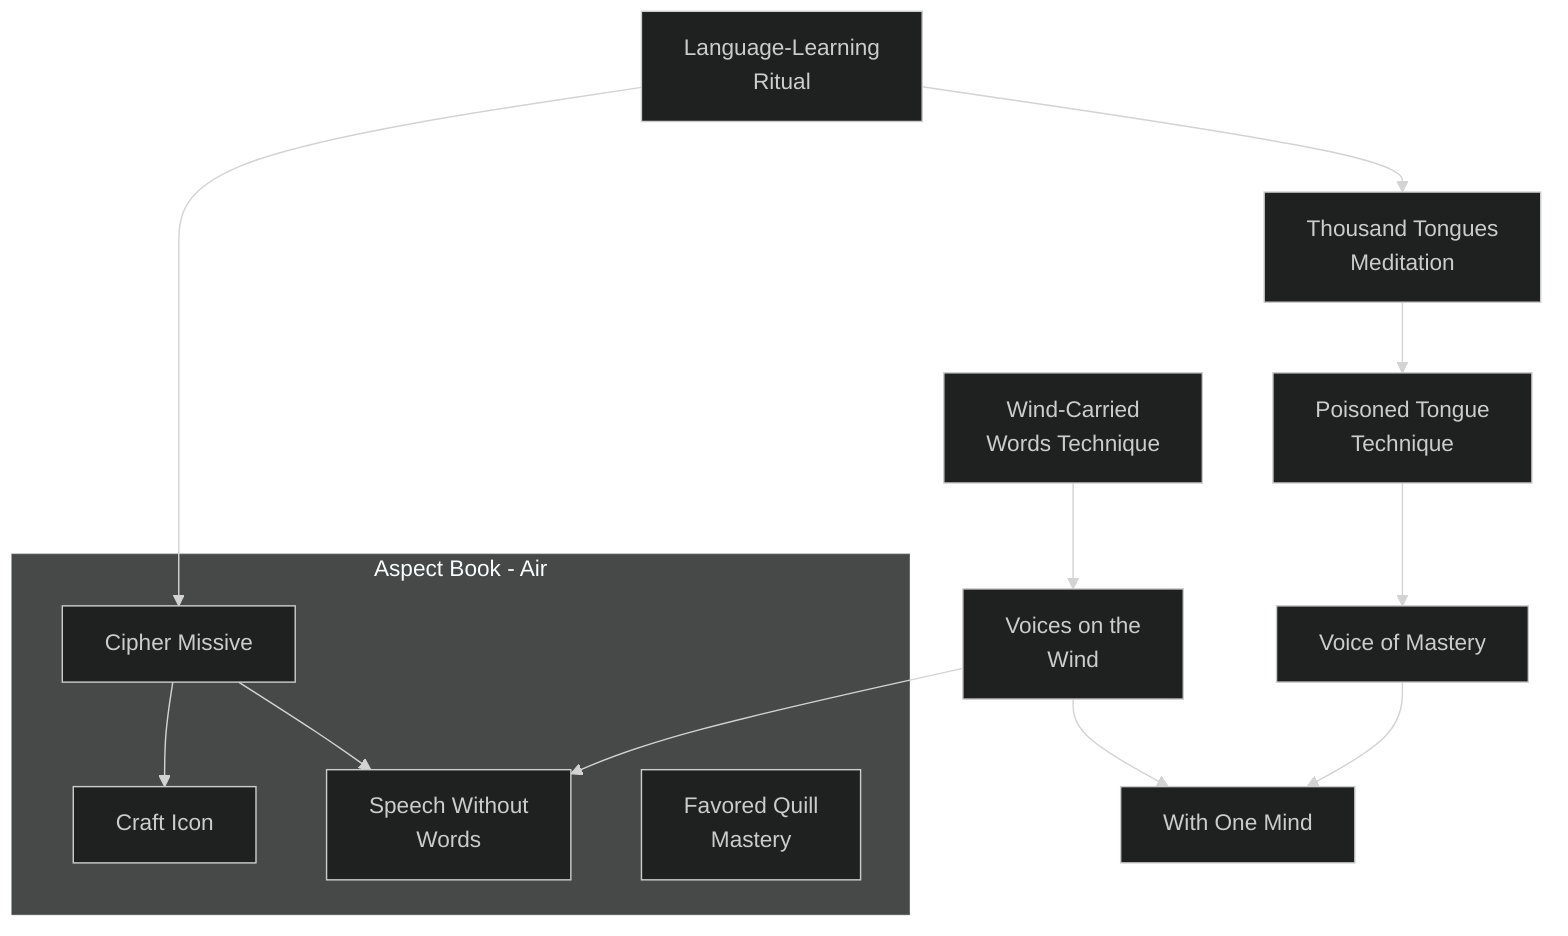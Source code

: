 ---
config:
  theme: dark
---
flowchart TD

    language_learning_ritual[Language-Learning<br>Ritual]
    click language_learning_ritual callback "
        Language-Learning<br>Ritual<br>
        <br>
        Cost: 5 motes, 1 Willpower<br>
        Duration: One week<br>
        Type: Simple<br>
        Minimum Linguistics: 2<br>
        Minimum Essence: 1<br>
        Prerequisite Charms: None<br>
        <br>
        Dragon-Blooded embarking on diplomatic missions
        often invoke this Charm. By spending an hour meditating
        and listening to a native speak the language to be learned,
        the Exalt absorbs the knowledge of the language into her
        mind. The character needs some sort of focus to meditate
        on, usually a cultural object related to or a book written in
        the language to be learned. For the Charm's duration, the
        Dragon-Blooded is completely fluent and naturally conversant
        in the language, without even a trace of an accent.
        The character may also read and write the language. Once
        the duration expires, the knowledge fades immediately.
        "

    thousand_tongues_meditation[Thousand Tongues<br>Meditation]
    language_learning_ritual --> thousand_tongues_meditation
    click thousand_tongues_meditation callback "
        Thousand Tongues<br>Meditation<br>
        <br>
        Cost: 4 motes<br>
        Duration: One scene<br>
        Type: Simple<br>
        Minimum Linguistics: 3<br>
        Minimum Essence: 2<br>
        Prerequisite Charms: Language-Learning Ritual<br>
        <br>
        The far-ranging colonial interests of the Dragon-
        Blooded combine with the Air-aspected Exalt's close
        affinity with communication to make this Charm a
        common one.<br>
        The character speaking in tongues can easily speak
        and understand any spoken language for the duration of
        the Charm. If speaking to beings each speaking a different
        language, the character can understand them all, and they
        can all understand the character — but they will still be
        unable to understand each other. The maximum number
        of beings that an Exalted may speak in tongues to at once
        is equal to the character's permanent Essence.<br>
        This Charm just allows the most basic of communication-
        the equivalent of baby or pidgin speech. Any sort
        of social or communicative actions attempted by the
        character are at -4 to her dice pools. Each point of
        permanent Essence that the Dragon-Blood possesses over the
        minimum requirement reduces this penalty by -1.
        This Charm only works on actual speech. Sign language
        cannot be understood through the use of the
        Thousand Tongues Meditation.
        "

    poisoned_tongue_technique[Poisoned Tongue<br>Technique]
    thousand_tongues_meditation --> poisoned_tongue_technique
    click poisoned_tongue_technique callback "
        Poisoned Tongue Technique<br>
        <br>
        Cost: 2 motes, 1 Willpower<br>
        Duration: Concentration<br>
        Type: Simple<br>
        Minimum Linguistics: 3<br>
        Minimum Essence: 3<br>
        Prerequisite Charms: Thousand Tongues Meditation<br>
        <br>
        This Charm allows an Exalted to &quot;hijack&quot; another's
        conversation. The effect is subtle, but it can be deadly if
        applied correctly. The Exalt must be able to hear the
        conversation to twist it, but need not actually be present.
        Eavesdropping through Charms such as Voices on the
        Wind is perfectly permissible, but the range of this
        Charm cannot be extended past 100 feet x the Exalt's
        permanent Essence.<br>
        To twist a conversation, the character's player must
        roll Manipulation + Linguistics. The number of successes
        indicates the degree to which the Dragon-Blooded can
        twist the conversation. A single success would allow her to
        send someone away from a conversation confused, aroused
        or with a sour taste in his mouth. Three or more successes
        are enough to make a speaker seem heroic, amorous,
        ruthless or offensive. Five successes allow the Dragon-Blood
        to completely hijack the conversation, changing or
        amending anything said by any party.<br>
        The participants in the conversation each get a reflexive
        Wits + Perception roll at a roll to notice the use of
        this Charm. The difficulty of the roll is the Essence of the
        Exalt using this Charm. If this roll fails, the character
        doesn't realize that what he means to say and what he's
        actually saying doesn't match and has no way of knowing
        the conversation was altered. If the roll succeeds, he
        realizes the conversation is being manipulated and can
        indicate this through nonverbal means (normally a chop-
        ping motion at one's own throat). Use of this Charm in a
        criminal fashion is a serious offense in the Realm and can
        bring with it a death sentence.
        "

    voice_of_mastery[Voice of Mastery]
    poisoned_tongue_technique --> voice_of_mastery
    click voice_of_mastery callback "
        Voice of Mastery<br>
        <br>
        Cost: 5+ motes, 1 Willpower<br>
        Duration: One scene<br>
        Type: Simple<br>
        Minimum Linguistics: 4<br>
        Minimum Essence: 3<br>
        Prerequisite Charms: Poisoned Tongue Technique<br>
        <br>
        With more complete mastery of the Air element, the
        Dragon-Blooded can use this Charm to enhance the effect
        of his spoken words. His words seem to resonate with
        listeners, seeming more persuasive, threatening, seductive
        - whatever the Dragon-Blood wishes.<br>
        For the duration of this Charm, the character may add
        his Essence dice to his dice pool for any interaction involving
        speech, whether it is seduction, persuasion or intimidation.
        The Charm normally affects only one listener. Each additional
        mote doubles the number of people affected by the
        Charm. The character must be able to speak the targets
        language, either naturally or through the use of Charms.
        "

    wind_carried_words_technique[Wind-Carried<br>Words Technique]
    click wind_carried_words_technique callback "
        Wind-Carried Words Technique<br>
        <br>
        Cost: 1 mote per sentence, plus distance<br>
        Duration: Instant<br>
        Type: Simple<br>
        Minimum Linguistics: 3<br>
        Minimum Essence: 2<br>
        Prerequisite Charms: None<br>
        The wind carries many things, and sound can be one
        of them. A Terrestrial Exalted can set his words on the
        currents of the wind, sending them through the air to the
        ear of the one he wishes to hear his message.
        For the base Essence cost, a character may send one
        single sentence to the ear of any other person in range. The
        character does not actually have to speak what he wishes
        to say out loud, but he does at least have to vaguely mouth
        the words he wishes to send.<br>
        The difficulty of sending words on the wind increases
        over distance. The further away a character wants to send
        a message, the more difficult the Charm becomes. For a
        single mote of Essence, a character can send a single
        sentence to roughly 100 feet away. This distance is modified
        by the permanent Essence of the character and by the
        expenditure of additional motes of Essence. Multiply the
        100-foot range by the character's permanent Essence score.
        In addition, by doubling the amount of Essence spent on
        the Charm, this modified base range can be increased by a
        factor of 10. An Air-aspected Dynast with an Essence of 4
        could send a single sentence 400 feet for 1 mote, 4,000 feet
        for 2 motes, 40,000 feet for 3 motes and so on.
        The sending character must have a general sense of
        the target's direction, but need not see her. This Charm
        has become essential to the Realm's military operations, as
        it gives the Terrestrial Exalted the ability to communicate
        quickly over long distances on the battlefield. Most Dragon
        Blooded of military inclination know the Charm.
        "

    voices_on_the_wind[Voices on the<br>Wind]
    wind_carried_words_technique --> voices_on_the_wind
    click voices_on_the_wind callback "
        Voices on the Wind<br>
        <br>
        Cost: 3 motes, plus distance<br>
        Duration: One minute<br>
        Type: Simple<br>
        Minimum Linguistics: 4<br>
        Minimum Essence: 3<br>
        Prerequisite Charms: Wind-Carried Words Technique<br>
        <br>
        Speech requires breath, the very air of life. Some
        Dynasts of Air can extend their senses through the air and
        so listen to what people far from them say. The further
        away a character wants to eavesdrop, the more expensive
        the Charm becomes. For the basic cost, an Air-aspected
        Dragon-Blood can clearly hear normal speech from 100
        feet away. The character also gets a general sense of the
        target's direction (assuming he doesn't know already). As
        with the Wind-Carried Words Technique, the cost of
        using this Charm increases over distance. The further
        away a character wants to eavesdrop, the more expensive
        the Charm becomes. For a single mote of Essence, a
        character can listen in on speech roughly 100 feet away.
        This distance is modified by the permanent Essence of the
        character and by the expenditure of additional motes of
        Essence. Multiply the 100-foot range by the character's
        permanent Essence score. In addition, by doubling the
        amount of Essence spent on the Charm, this modified base
        range can be increased by a factor of 10.<br>
        This Charm has some limitations. The character must
        specify a single person he wants to spy upon: He cannot, for
        instance, declare that he will &quot;listen for people plotting
        against me.&quot; At most, he can make a list of suspected
        enemies and eavesdrop on them one by one. The character
        also cannot hear anything spoken in an airtight chamber.
        Many of the powerful Dynasts build such chambers for
        their privy councils, specifically to defeat this Charm.
        Finally, listening to a person from so far away demands
        total concentration — the character cannot perform any
        other action while listening to Voices on the Wind.
        "

    with_one_mind[With One Mind]
    voices_on_the_wind --> with_one_mind
    voice_of_mastery --> with_one_mind
    click with_one_mind callback "
        With One Mind<br>
        <br>
        Cost: 2 motes per dot of increase<br>
        Duration: One scene<br>
        Type: Simple<br>
        Minimum Linguistics: 5<br>
        Minimum Essence: 2<br>
        Prerequisite Charms: Voices on the Wind, Voice of Mastery<br>
        <br>
        A Dynast of Air can enable a group of people to know
        each other's surface thoughts. What one sees, all the others
        see as well. Her tactical decisions are an open book to her
        allies. As a result, a group that fights using With One Mind
        displays uncanny coordination. They trade off opponents
        without a hitch; one fighter parries a blow aimed at
        another; an enemy seen by one cannot hide from any.<br>
        For each mote that the Dragon-Blooded character
        spends, the recipients gain one dot each of Wits, Perception
        and Melee, up to the Dragon-Blooded character's own
        Linguistics rating. In addition, any of the linked characters
        can parry or abort to parry an attack against any other
        character in the group, provided he is close enough to
        plausibly do so. If multiple characters parry a given attack,
        subtract all their successes from the attack roll.<br>
        The initiating character can link as many people
        using With One Mind as she has dots of Essence, but all
        those linked must have the same level of linkage, and the
        Exalt must pay to enhance each of them. The linked
        group must include the character herself, and there is no
        benefit to be gained from using this Charm unless at least
        two people are linked with it. Dynasts typically use this
        Charm to magnify the fighting prowess of their bodyguards
        or minions.<br>
        Characters linked by this Charm must have trained
        together for at least a week. They must spend a turn on
        a shared breathing exercise and war-shout to initiate
        the link. The characters must also stay within 50 feet x
        highest Essence of the participants of one another. If
        any character moves beyond that range, the link breaks,
        and the Charm ends.<br>
        This Charm also has non-combat uses, allowing instantaneous
        nonverbal communication between the linked
        group for the duration.
        "

    subgraph Aspect Book - Air
        cipher_missive[Cipher Missive]
        click cipher_missive callback "
            Cipher Missive<br>
            <br>
            Cost: 3 motes<br>
            Duration: Instant<br>
            Type: Simple<br>
            Minimum Linguistics: 2<br>
            Minimum Essence: 1<br>
            Prerequisite Charms: Language-Learning Ritual<br>
            <br>
            In the matters of governance, commerce and
            military action that are the focus of Dynastic society,
            there is always sensitive material that must be communicated
            and, thus, a need for secure methods to
            encrypt such material. This Charm allows an Exalted
            scribe to augment her knowledge of the structure of
            language and to use that augmented knowledge to
            create a preternaturally complex cipher.
            The scribing character spends the required
            amount of time writing the document, which can be
            no longer that her Essence in pages, and her player
            rolls Intelligence + Linguistics to determine the
            total number of accumulated successes needed to
            decipher the document. Each deciphering roll is an
            Intelligence + Linguistics roll with a difficulty equal
            to the permanent Essence of the character using
            Cipher Missive, and represents a number of days
            spent codebreaking equal to the Essence of the character
            who created the cipher. Remember that
            successes only accumulate against the encoding
            character’s Intelligence + Linguistics roll if the character
            attempting to decrypt the missive exceeds the
            base difficulty of the roll (i.e., the Essence of the
            character who used this Charm).<br>
            The character using this Charm may name a
            number of individuals up to a maximum of twice his
            Essence rating who can freely read the ciphered document,
            or he may name a limited, specific class of
            people who may freely read the document. For example,
            a character could make a ciphered document
            that could only be read freely by magistrates or only by
            officers in the Vermilion Legion.
            "

            craft_icon[Craft Icon]
            click craft_icon callback "
                Craft Icon<br>
                <br>
                Cost: 2 motes<br>
                Duration: Instant<br>
                Type: Simple<br>
                Minimum Linguistics: 3<br>
                Minimum Essence: 3<br>
                Prerequisite Charms: Cipher Missive<br>
                <br>
                In a society as complex and often frenetic as that
                of the Realm, the ability to smoothly convey a com-
                plex block of information or directives to others is not
                only a great boon, it is practically a necessity. This
                Charm allows for the design of sigils and pictograms
                that illustrate a dense collection of data such as direc-
                tions to a location or instructions for the assembly of
                a complex device and does so in a simple iconographic
                style that can be understood by anyone, regardless of
                the languages they speak.<br>
                The player of the Dragon-Blood using this Charm
                rolls Manipulation + Linguistics at a difficulty of 2.
                Successes indicate the level of complexity encoded
                into the pictogram, with each success over the difficulty
                providing the equivalent of one minute's worth
                of careful instruction.<br>
                The icons created by the use of this Charm can be
                drawn, carved or in any media the creator wishes to
                use. The channeling of Essence into the creation of an
                icon is vital to its depiction, and it cannot be reliably
                reproduced without another application of Craft Icon.
                Any mundane reproduction of a pictogram created
                with this Charm will, at best, serve only as well as if
                the Dragon-Blood's player had rolled the minimum
                two successes. Icons created with this Charm are two
                square inches in size per success.
                "

        speech_without_words[Speech Without<br>Words]
        click speech_without_words callback "
            Speech Without Words<br>
            <br>
            Cost: 2 motes + 1 mote per ally included<br>
            Duration: One scene<br>
            Type: Simple<br>
            Minimum Linguistics: 3<br>
            Minimum Essence: 3<br>
            Prerequisite Charms: Voices on the Wind, Cipher Missive<br>
            <br>
            The ability to silently convey complex information
            allows for a much greater degree of coordination
            among allies when they find themselves in circumstances
            where speech would be a detriment, such as
            during close-range martial conflicts or ambushes most
            obviously (but not exclusively).<br>
            The use of this Charm allows a Dragon-Blood and
            one additional ally per mote of Essence spent (to a
            maximum of the Exalt's Wits + Linguistics) to silently
            communicate using hand gestures and signals.<br>
            The gestures required to make use of this Charm
            are subtle and not enough to give away a user's
            position or generate a great amount of sound.
            Users of this Charm are obviously communicating
            with one another if they do so openly, however,
            making this Charm's usefulness in social settings
            somewhat limited.
            "

        favored_quill_mastery[Favored Quill<br>Mastery]
        click favored_quill_mastery callback "
            Favored Quill Mastery<br>
            <br>
            Cost: 3 motes per success<br>
            Duration: Instant<br>
            Type: Supplemental<br>
            Minimum Linguistics: 3<br>
            Minimum Essence: 3<br>
            Prerequisite Charms: Any three Linguistics Charms<br>
            <br>
            Dragon-Blooded culture demands excellence from
            its constituents in a variety of fields of endeavor,
            making a broad education the norm. With so many
            responsibilities and areas of study open to them as a
            culture, however, specialists are needed for esoteric,
            demanding or vital disciplines. Linguistic- and communication-
            oriented tasks are no exception to this, as
            not every Dragon-Blood can be a master cipher,
            speechwriter and poet all at once.<br>
            An Exalt using this Charm may buy his dots in a
            Linguistics specialty as automatic successes, rolling
            the remainder of his pool as normal. The automatic
            successes may only be added to rolls involving the
            specialty in question.
            "
    end
    language_learning_ritual --> cipher_missive
    cipher_missive --> craft_icon
    cipher_missive --> speech_without_words
    voices_on_the_wind --> speech_without_words